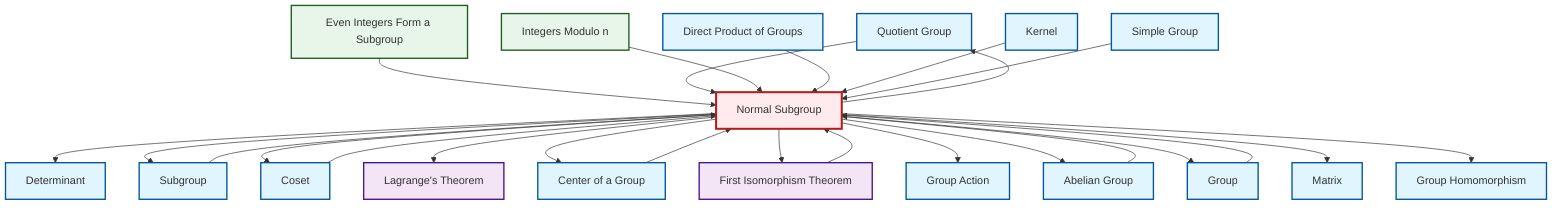 graph TD
    classDef definition fill:#e1f5fe,stroke:#01579b,stroke-width:2px
    classDef theorem fill:#f3e5f5,stroke:#4a148c,stroke-width:2px
    classDef axiom fill:#fff3e0,stroke:#e65100,stroke-width:2px
    classDef example fill:#e8f5e9,stroke:#1b5e20,stroke-width:2px
    classDef current fill:#ffebee,stroke:#b71c1c,stroke-width:3px
    def-quotient-group["Quotient Group"]:::definition
    def-coset["Coset"]:::definition
    def-group["Group"]:::definition
    thm-lagrange["Lagrange's Theorem"]:::theorem
    def-direct-product["Direct Product of Groups"]:::definition
    def-subgroup["Subgroup"]:::definition
    def-center-of-group["Center of a Group"]:::definition
    def-abelian-group["Abelian Group"]:::definition
    def-group-action["Group Action"]:::definition
    def-matrix["Matrix"]:::definition
    def-normal-subgroup["Normal Subgroup"]:::definition
    ex-even-integers-subgroup["Even Integers Form a Subgroup"]:::example
    ex-quotient-integers-mod-n["Integers Modulo n"]:::example
    thm-first-isomorphism["First Isomorphism Theorem"]:::theorem
    def-determinant["Determinant"]:::definition
    def-kernel["Kernel"]:::definition
    def-simple-group["Simple Group"]:::definition
    def-homomorphism["Group Homomorphism"]:::definition
    def-normal-subgroup --> def-determinant
    def-normal-subgroup --> def-subgroup
    ex-even-integers-subgroup --> def-normal-subgroup
    def-center-of-group --> def-normal-subgroup
    def-normal-subgroup --> def-coset
    def-normal-subgroup --> thm-lagrange
    def-normal-subgroup --> def-center-of-group
    def-coset --> def-normal-subgroup
    def-quotient-group --> def-normal-subgroup
    def-subgroup --> def-normal-subgroup
    def-normal-subgroup --> thm-first-isomorphism
    def-normal-subgroup --> def-group-action
    def-normal-subgroup --> def-abelian-group
    ex-quotient-integers-mod-n --> def-normal-subgroup
    def-normal-subgroup --> def-quotient-group
    def-normal-subgroup --> def-group
    def-normal-subgroup --> def-matrix
    def-group --> def-normal-subgroup
    def-direct-product --> def-normal-subgroup
    def-abelian-group --> def-normal-subgroup
    def-kernel --> def-normal-subgroup
    thm-first-isomorphism --> def-normal-subgroup
    def-simple-group --> def-normal-subgroup
    def-normal-subgroup --> def-homomorphism
    class def-normal-subgroup current